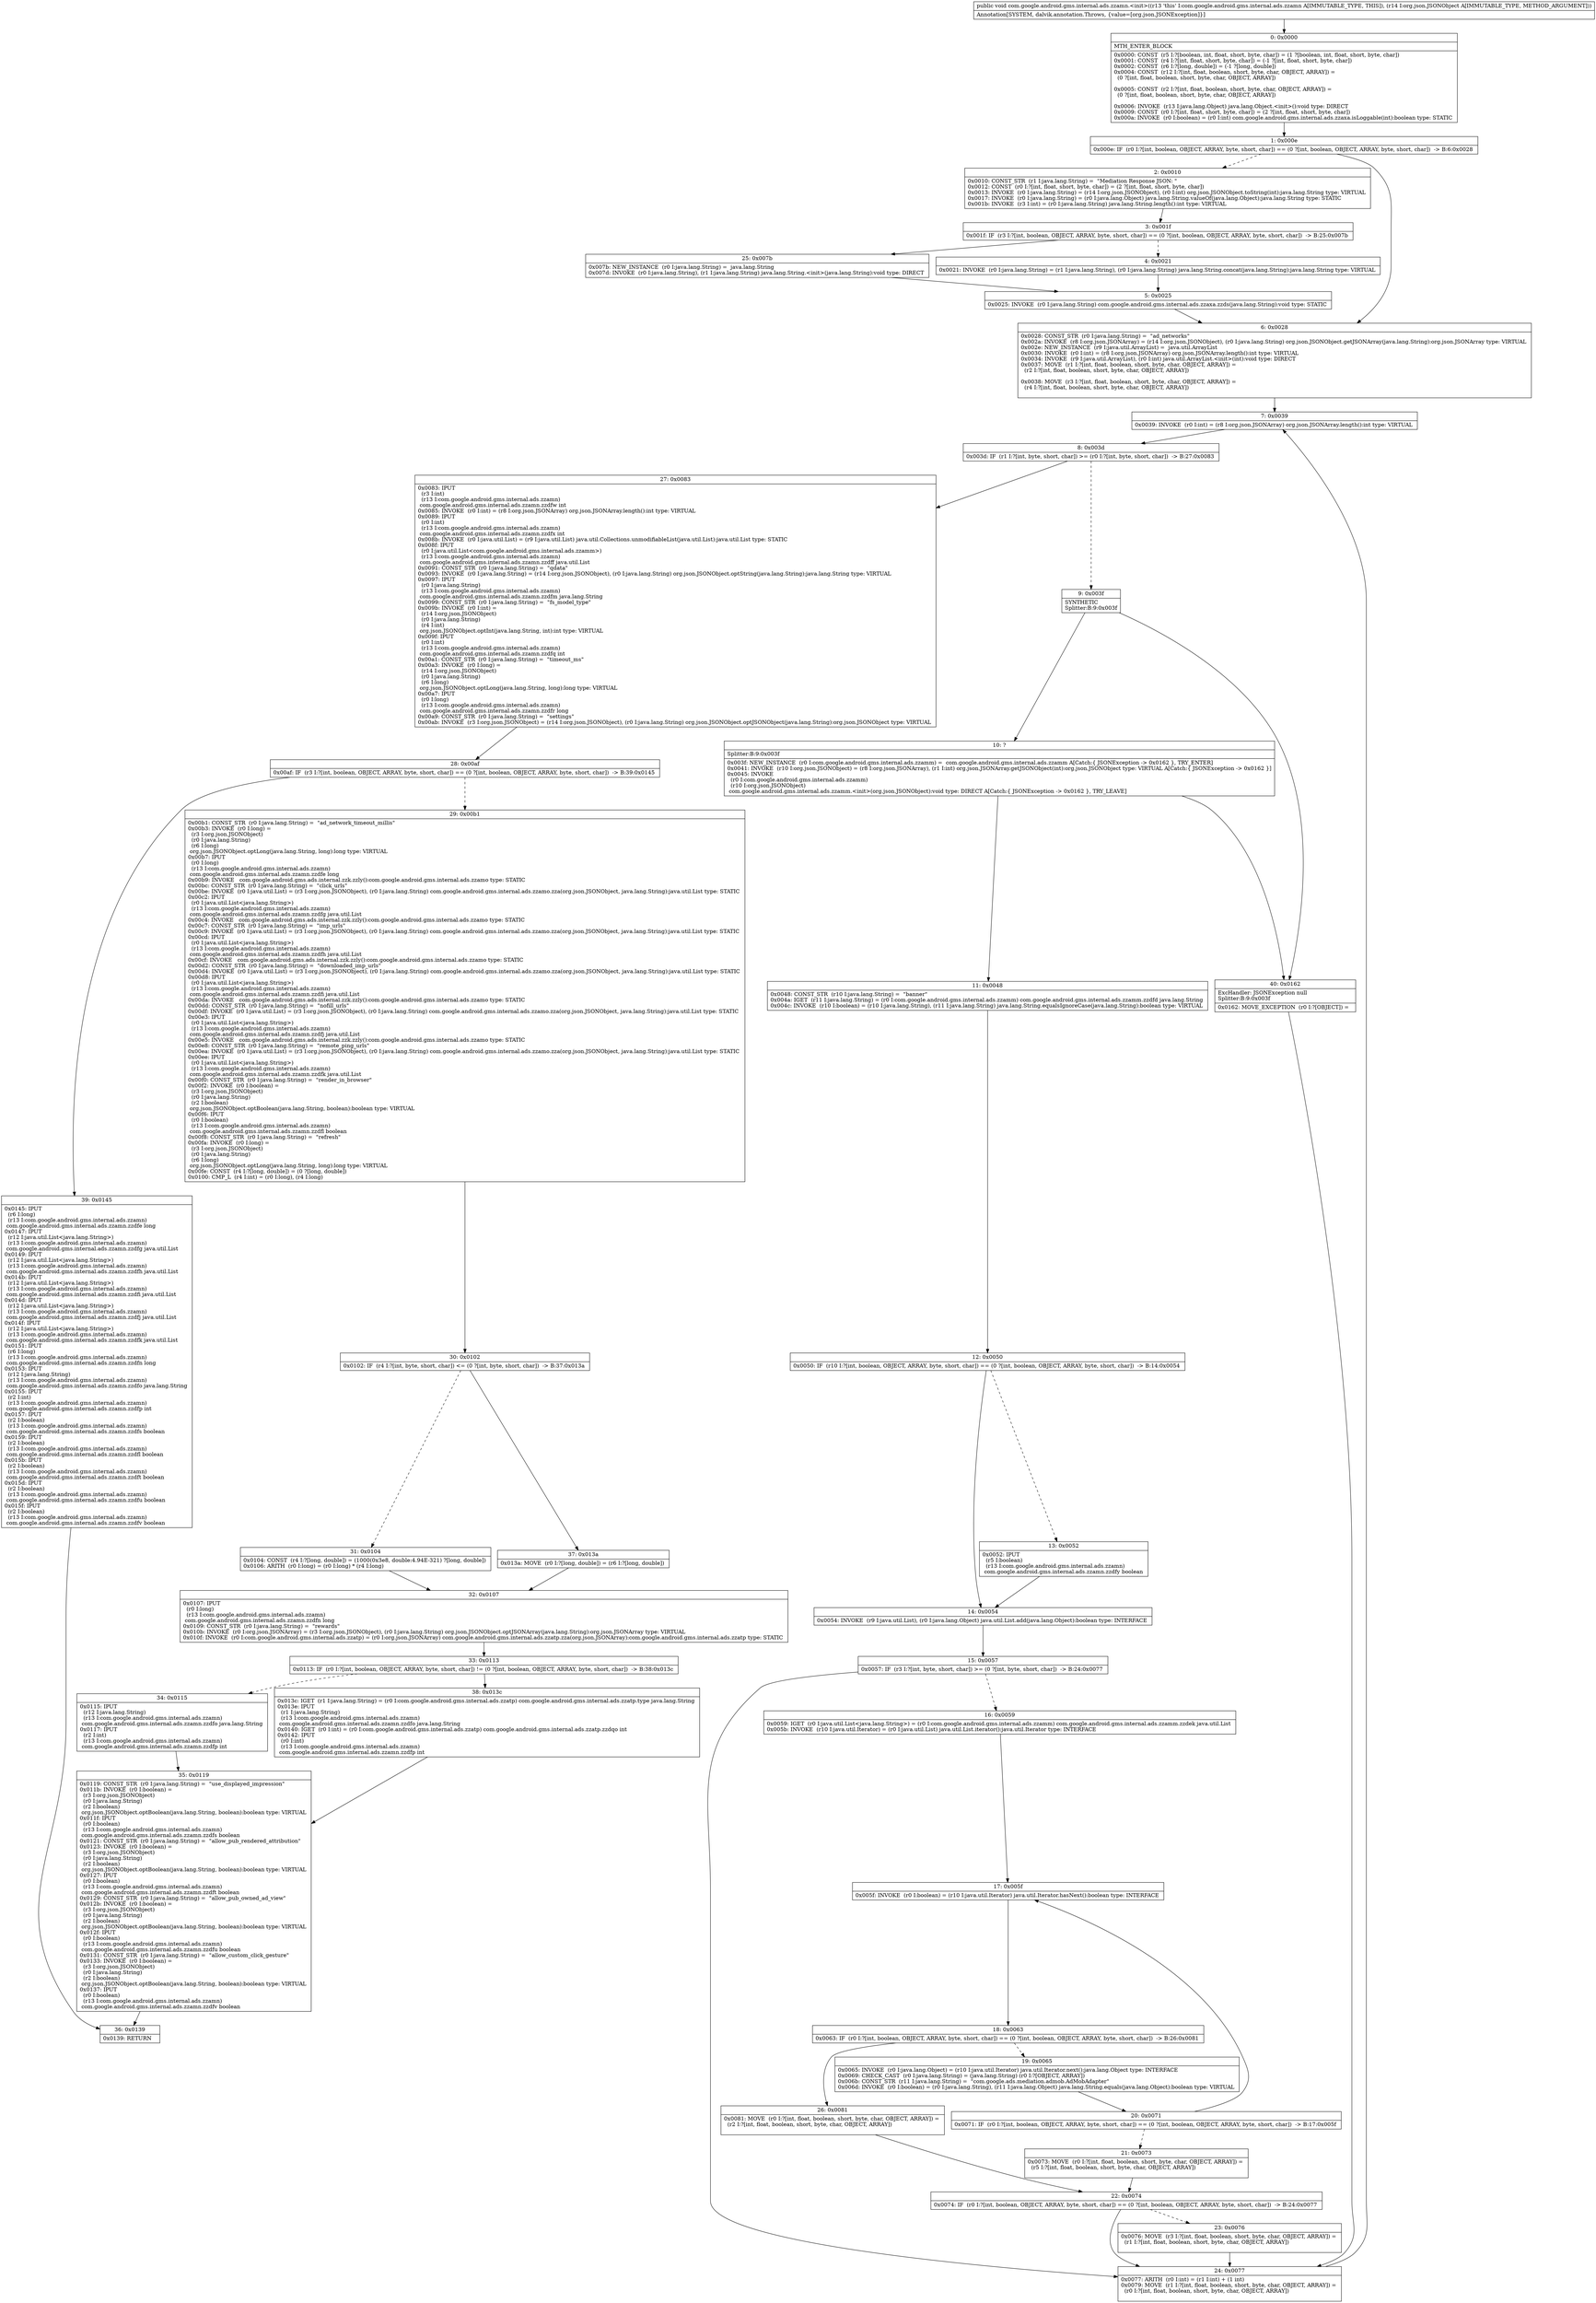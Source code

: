 digraph "CFG forcom.google.android.gms.internal.ads.zzamn.\<init\>(Lorg\/json\/JSONObject;)V" {
Node_0 [shape=record,label="{0\:\ 0x0000|MTH_ENTER_BLOCK\l|0x0000: CONST  (r5 I:?[boolean, int, float, short, byte, char]) = (1 ?[boolean, int, float, short, byte, char]) \l0x0001: CONST  (r4 I:?[int, float, short, byte, char]) = (\-1 ?[int, float, short, byte, char]) \l0x0002: CONST  (r6 I:?[long, double]) = (\-1 ?[long, double]) \l0x0004: CONST  (r12 I:?[int, float, boolean, short, byte, char, OBJECT, ARRAY]) = \l  (0 ?[int, float, boolean, short, byte, char, OBJECT, ARRAY])\l \l0x0005: CONST  (r2 I:?[int, float, boolean, short, byte, char, OBJECT, ARRAY]) = \l  (0 ?[int, float, boolean, short, byte, char, OBJECT, ARRAY])\l \l0x0006: INVOKE  (r13 I:java.lang.Object) java.lang.Object.\<init\>():void type: DIRECT \l0x0009: CONST  (r0 I:?[int, float, short, byte, char]) = (2 ?[int, float, short, byte, char]) \l0x000a: INVOKE  (r0 I:boolean) = (r0 I:int) com.google.android.gms.internal.ads.zzaxa.isLoggable(int):boolean type: STATIC \l}"];
Node_1 [shape=record,label="{1\:\ 0x000e|0x000e: IF  (r0 I:?[int, boolean, OBJECT, ARRAY, byte, short, char]) == (0 ?[int, boolean, OBJECT, ARRAY, byte, short, char])  \-\> B:6:0x0028 \l}"];
Node_2 [shape=record,label="{2\:\ 0x0010|0x0010: CONST_STR  (r1 I:java.lang.String) =  \"Mediation Response JSON: \" \l0x0012: CONST  (r0 I:?[int, float, short, byte, char]) = (2 ?[int, float, short, byte, char]) \l0x0013: INVOKE  (r0 I:java.lang.String) = (r14 I:org.json.JSONObject), (r0 I:int) org.json.JSONObject.toString(int):java.lang.String type: VIRTUAL \l0x0017: INVOKE  (r0 I:java.lang.String) = (r0 I:java.lang.Object) java.lang.String.valueOf(java.lang.Object):java.lang.String type: STATIC \l0x001b: INVOKE  (r3 I:int) = (r0 I:java.lang.String) java.lang.String.length():int type: VIRTUAL \l}"];
Node_3 [shape=record,label="{3\:\ 0x001f|0x001f: IF  (r3 I:?[int, boolean, OBJECT, ARRAY, byte, short, char]) == (0 ?[int, boolean, OBJECT, ARRAY, byte, short, char])  \-\> B:25:0x007b \l}"];
Node_4 [shape=record,label="{4\:\ 0x0021|0x0021: INVOKE  (r0 I:java.lang.String) = (r1 I:java.lang.String), (r0 I:java.lang.String) java.lang.String.concat(java.lang.String):java.lang.String type: VIRTUAL \l}"];
Node_5 [shape=record,label="{5\:\ 0x0025|0x0025: INVOKE  (r0 I:java.lang.String) com.google.android.gms.internal.ads.zzaxa.zzds(java.lang.String):void type: STATIC \l}"];
Node_6 [shape=record,label="{6\:\ 0x0028|0x0028: CONST_STR  (r0 I:java.lang.String) =  \"ad_networks\" \l0x002a: INVOKE  (r8 I:org.json.JSONArray) = (r14 I:org.json.JSONObject), (r0 I:java.lang.String) org.json.JSONObject.getJSONArray(java.lang.String):org.json.JSONArray type: VIRTUAL \l0x002e: NEW_INSTANCE  (r9 I:java.util.ArrayList) =  java.util.ArrayList \l0x0030: INVOKE  (r0 I:int) = (r8 I:org.json.JSONArray) org.json.JSONArray.length():int type: VIRTUAL \l0x0034: INVOKE  (r9 I:java.util.ArrayList), (r0 I:int) java.util.ArrayList.\<init\>(int):void type: DIRECT \l0x0037: MOVE  (r1 I:?[int, float, boolean, short, byte, char, OBJECT, ARRAY]) = \l  (r2 I:?[int, float, boolean, short, byte, char, OBJECT, ARRAY])\l \l0x0038: MOVE  (r3 I:?[int, float, boolean, short, byte, char, OBJECT, ARRAY]) = \l  (r4 I:?[int, float, boolean, short, byte, char, OBJECT, ARRAY])\l \l}"];
Node_7 [shape=record,label="{7\:\ 0x0039|0x0039: INVOKE  (r0 I:int) = (r8 I:org.json.JSONArray) org.json.JSONArray.length():int type: VIRTUAL \l}"];
Node_8 [shape=record,label="{8\:\ 0x003d|0x003d: IF  (r1 I:?[int, byte, short, char]) \>= (r0 I:?[int, byte, short, char])  \-\> B:27:0x0083 \l}"];
Node_9 [shape=record,label="{9\:\ 0x003f|SYNTHETIC\lSplitter:B:9:0x003f\l}"];
Node_10 [shape=record,label="{10\:\ ?|Splitter:B:9:0x003f\l|0x003f: NEW_INSTANCE  (r0 I:com.google.android.gms.internal.ads.zzamm) =  com.google.android.gms.internal.ads.zzamm A[Catch:\{ JSONException \-\> 0x0162 \}, TRY_ENTER]\l0x0041: INVOKE  (r10 I:org.json.JSONObject) = (r8 I:org.json.JSONArray), (r1 I:int) org.json.JSONArray.getJSONObject(int):org.json.JSONObject type: VIRTUAL A[Catch:\{ JSONException \-\> 0x0162 \}]\l0x0045: INVOKE  \l  (r0 I:com.google.android.gms.internal.ads.zzamm)\l  (r10 I:org.json.JSONObject)\l com.google.android.gms.internal.ads.zzamm.\<init\>(org.json.JSONObject):void type: DIRECT A[Catch:\{ JSONException \-\> 0x0162 \}, TRY_LEAVE]\l}"];
Node_11 [shape=record,label="{11\:\ 0x0048|0x0048: CONST_STR  (r10 I:java.lang.String) =  \"banner\" \l0x004a: IGET  (r11 I:java.lang.String) = (r0 I:com.google.android.gms.internal.ads.zzamm) com.google.android.gms.internal.ads.zzamm.zzdfd java.lang.String \l0x004c: INVOKE  (r10 I:boolean) = (r10 I:java.lang.String), (r11 I:java.lang.String) java.lang.String.equalsIgnoreCase(java.lang.String):boolean type: VIRTUAL \l}"];
Node_12 [shape=record,label="{12\:\ 0x0050|0x0050: IF  (r10 I:?[int, boolean, OBJECT, ARRAY, byte, short, char]) == (0 ?[int, boolean, OBJECT, ARRAY, byte, short, char])  \-\> B:14:0x0054 \l}"];
Node_13 [shape=record,label="{13\:\ 0x0052|0x0052: IPUT  \l  (r5 I:boolean)\l  (r13 I:com.google.android.gms.internal.ads.zzamn)\l com.google.android.gms.internal.ads.zzamn.zzdfy boolean \l}"];
Node_14 [shape=record,label="{14\:\ 0x0054|0x0054: INVOKE  (r9 I:java.util.List), (r0 I:java.lang.Object) java.util.List.add(java.lang.Object):boolean type: INTERFACE \l}"];
Node_15 [shape=record,label="{15\:\ 0x0057|0x0057: IF  (r3 I:?[int, byte, short, char]) \>= (0 ?[int, byte, short, char])  \-\> B:24:0x0077 \l}"];
Node_16 [shape=record,label="{16\:\ 0x0059|0x0059: IGET  (r0 I:java.util.List\<java.lang.String\>) = (r0 I:com.google.android.gms.internal.ads.zzamm) com.google.android.gms.internal.ads.zzamm.zzdek java.util.List \l0x005b: INVOKE  (r10 I:java.util.Iterator) = (r0 I:java.util.List) java.util.List.iterator():java.util.Iterator type: INTERFACE \l}"];
Node_17 [shape=record,label="{17\:\ 0x005f|0x005f: INVOKE  (r0 I:boolean) = (r10 I:java.util.Iterator) java.util.Iterator.hasNext():boolean type: INTERFACE \l}"];
Node_18 [shape=record,label="{18\:\ 0x0063|0x0063: IF  (r0 I:?[int, boolean, OBJECT, ARRAY, byte, short, char]) == (0 ?[int, boolean, OBJECT, ARRAY, byte, short, char])  \-\> B:26:0x0081 \l}"];
Node_19 [shape=record,label="{19\:\ 0x0065|0x0065: INVOKE  (r0 I:java.lang.Object) = (r10 I:java.util.Iterator) java.util.Iterator.next():java.lang.Object type: INTERFACE \l0x0069: CHECK_CAST  (r0 I:java.lang.String) = (java.lang.String) (r0 I:?[OBJECT, ARRAY]) \l0x006b: CONST_STR  (r11 I:java.lang.String) =  \"com.google.ads.mediation.admob.AdMobAdapter\" \l0x006d: INVOKE  (r0 I:boolean) = (r0 I:java.lang.String), (r11 I:java.lang.Object) java.lang.String.equals(java.lang.Object):boolean type: VIRTUAL \l}"];
Node_20 [shape=record,label="{20\:\ 0x0071|0x0071: IF  (r0 I:?[int, boolean, OBJECT, ARRAY, byte, short, char]) == (0 ?[int, boolean, OBJECT, ARRAY, byte, short, char])  \-\> B:17:0x005f \l}"];
Node_21 [shape=record,label="{21\:\ 0x0073|0x0073: MOVE  (r0 I:?[int, float, boolean, short, byte, char, OBJECT, ARRAY]) = \l  (r5 I:?[int, float, boolean, short, byte, char, OBJECT, ARRAY])\l \l}"];
Node_22 [shape=record,label="{22\:\ 0x0074|0x0074: IF  (r0 I:?[int, boolean, OBJECT, ARRAY, byte, short, char]) == (0 ?[int, boolean, OBJECT, ARRAY, byte, short, char])  \-\> B:24:0x0077 \l}"];
Node_23 [shape=record,label="{23\:\ 0x0076|0x0076: MOVE  (r3 I:?[int, float, boolean, short, byte, char, OBJECT, ARRAY]) = \l  (r1 I:?[int, float, boolean, short, byte, char, OBJECT, ARRAY])\l \l}"];
Node_24 [shape=record,label="{24\:\ 0x0077|0x0077: ARITH  (r0 I:int) = (r1 I:int) + (1 int) \l0x0079: MOVE  (r1 I:?[int, float, boolean, short, byte, char, OBJECT, ARRAY]) = \l  (r0 I:?[int, float, boolean, short, byte, char, OBJECT, ARRAY])\l \l}"];
Node_25 [shape=record,label="{25\:\ 0x007b|0x007b: NEW_INSTANCE  (r0 I:java.lang.String) =  java.lang.String \l0x007d: INVOKE  (r0 I:java.lang.String), (r1 I:java.lang.String) java.lang.String.\<init\>(java.lang.String):void type: DIRECT \l}"];
Node_26 [shape=record,label="{26\:\ 0x0081|0x0081: MOVE  (r0 I:?[int, float, boolean, short, byte, char, OBJECT, ARRAY]) = \l  (r2 I:?[int, float, boolean, short, byte, char, OBJECT, ARRAY])\l \l}"];
Node_27 [shape=record,label="{27\:\ 0x0083|0x0083: IPUT  \l  (r3 I:int)\l  (r13 I:com.google.android.gms.internal.ads.zzamn)\l com.google.android.gms.internal.ads.zzamn.zzdfw int \l0x0085: INVOKE  (r0 I:int) = (r8 I:org.json.JSONArray) org.json.JSONArray.length():int type: VIRTUAL \l0x0089: IPUT  \l  (r0 I:int)\l  (r13 I:com.google.android.gms.internal.ads.zzamn)\l com.google.android.gms.internal.ads.zzamn.zzdfx int \l0x008b: INVOKE  (r0 I:java.util.List) = (r9 I:java.util.List) java.util.Collections.unmodifiableList(java.util.List):java.util.List type: STATIC \l0x008f: IPUT  \l  (r0 I:java.util.List\<com.google.android.gms.internal.ads.zzamm\>)\l  (r13 I:com.google.android.gms.internal.ads.zzamn)\l com.google.android.gms.internal.ads.zzamn.zzdff java.util.List \l0x0091: CONST_STR  (r0 I:java.lang.String) =  \"qdata\" \l0x0093: INVOKE  (r0 I:java.lang.String) = (r14 I:org.json.JSONObject), (r0 I:java.lang.String) org.json.JSONObject.optString(java.lang.String):java.lang.String type: VIRTUAL \l0x0097: IPUT  \l  (r0 I:java.lang.String)\l  (r13 I:com.google.android.gms.internal.ads.zzamn)\l com.google.android.gms.internal.ads.zzamn.zzdfm java.lang.String \l0x0099: CONST_STR  (r0 I:java.lang.String) =  \"fs_model_type\" \l0x009b: INVOKE  (r0 I:int) = \l  (r14 I:org.json.JSONObject)\l  (r0 I:java.lang.String)\l  (r4 I:int)\l org.json.JSONObject.optInt(java.lang.String, int):int type: VIRTUAL \l0x009f: IPUT  \l  (r0 I:int)\l  (r13 I:com.google.android.gms.internal.ads.zzamn)\l com.google.android.gms.internal.ads.zzamn.zzdfq int \l0x00a1: CONST_STR  (r0 I:java.lang.String) =  \"timeout_ms\" \l0x00a3: INVOKE  (r0 I:long) = \l  (r14 I:org.json.JSONObject)\l  (r0 I:java.lang.String)\l  (r6 I:long)\l org.json.JSONObject.optLong(java.lang.String, long):long type: VIRTUAL \l0x00a7: IPUT  \l  (r0 I:long)\l  (r13 I:com.google.android.gms.internal.ads.zzamn)\l com.google.android.gms.internal.ads.zzamn.zzdfr long \l0x00a9: CONST_STR  (r0 I:java.lang.String) =  \"settings\" \l0x00ab: INVOKE  (r3 I:org.json.JSONObject) = (r14 I:org.json.JSONObject), (r0 I:java.lang.String) org.json.JSONObject.optJSONObject(java.lang.String):org.json.JSONObject type: VIRTUAL \l}"];
Node_28 [shape=record,label="{28\:\ 0x00af|0x00af: IF  (r3 I:?[int, boolean, OBJECT, ARRAY, byte, short, char]) == (0 ?[int, boolean, OBJECT, ARRAY, byte, short, char])  \-\> B:39:0x0145 \l}"];
Node_29 [shape=record,label="{29\:\ 0x00b1|0x00b1: CONST_STR  (r0 I:java.lang.String) =  \"ad_network_timeout_millis\" \l0x00b3: INVOKE  (r0 I:long) = \l  (r3 I:org.json.JSONObject)\l  (r0 I:java.lang.String)\l  (r6 I:long)\l org.json.JSONObject.optLong(java.lang.String, long):long type: VIRTUAL \l0x00b7: IPUT  \l  (r0 I:long)\l  (r13 I:com.google.android.gms.internal.ads.zzamn)\l com.google.android.gms.internal.ads.zzamn.zzdfe long \l0x00b9: INVOKE   com.google.android.gms.ads.internal.zzk.zzly():com.google.android.gms.internal.ads.zzamo type: STATIC \l0x00bc: CONST_STR  (r0 I:java.lang.String) =  \"click_urls\" \l0x00be: INVOKE  (r0 I:java.util.List) = (r3 I:org.json.JSONObject), (r0 I:java.lang.String) com.google.android.gms.internal.ads.zzamo.zza(org.json.JSONObject, java.lang.String):java.util.List type: STATIC \l0x00c2: IPUT  \l  (r0 I:java.util.List\<java.lang.String\>)\l  (r13 I:com.google.android.gms.internal.ads.zzamn)\l com.google.android.gms.internal.ads.zzamn.zzdfg java.util.List \l0x00c4: INVOKE   com.google.android.gms.ads.internal.zzk.zzly():com.google.android.gms.internal.ads.zzamo type: STATIC \l0x00c7: CONST_STR  (r0 I:java.lang.String) =  \"imp_urls\" \l0x00c9: INVOKE  (r0 I:java.util.List) = (r3 I:org.json.JSONObject), (r0 I:java.lang.String) com.google.android.gms.internal.ads.zzamo.zza(org.json.JSONObject, java.lang.String):java.util.List type: STATIC \l0x00cd: IPUT  \l  (r0 I:java.util.List\<java.lang.String\>)\l  (r13 I:com.google.android.gms.internal.ads.zzamn)\l com.google.android.gms.internal.ads.zzamn.zzdfh java.util.List \l0x00cf: INVOKE   com.google.android.gms.ads.internal.zzk.zzly():com.google.android.gms.internal.ads.zzamo type: STATIC \l0x00d2: CONST_STR  (r0 I:java.lang.String) =  \"downloaded_imp_urls\" \l0x00d4: INVOKE  (r0 I:java.util.List) = (r3 I:org.json.JSONObject), (r0 I:java.lang.String) com.google.android.gms.internal.ads.zzamo.zza(org.json.JSONObject, java.lang.String):java.util.List type: STATIC \l0x00d8: IPUT  \l  (r0 I:java.util.List\<java.lang.String\>)\l  (r13 I:com.google.android.gms.internal.ads.zzamn)\l com.google.android.gms.internal.ads.zzamn.zzdfi java.util.List \l0x00da: INVOKE   com.google.android.gms.ads.internal.zzk.zzly():com.google.android.gms.internal.ads.zzamo type: STATIC \l0x00dd: CONST_STR  (r0 I:java.lang.String) =  \"nofill_urls\" \l0x00df: INVOKE  (r0 I:java.util.List) = (r3 I:org.json.JSONObject), (r0 I:java.lang.String) com.google.android.gms.internal.ads.zzamo.zza(org.json.JSONObject, java.lang.String):java.util.List type: STATIC \l0x00e3: IPUT  \l  (r0 I:java.util.List\<java.lang.String\>)\l  (r13 I:com.google.android.gms.internal.ads.zzamn)\l com.google.android.gms.internal.ads.zzamn.zzdfj java.util.List \l0x00e5: INVOKE   com.google.android.gms.ads.internal.zzk.zzly():com.google.android.gms.internal.ads.zzamo type: STATIC \l0x00e8: CONST_STR  (r0 I:java.lang.String) =  \"remote_ping_urls\" \l0x00ea: INVOKE  (r0 I:java.util.List) = (r3 I:org.json.JSONObject), (r0 I:java.lang.String) com.google.android.gms.internal.ads.zzamo.zza(org.json.JSONObject, java.lang.String):java.util.List type: STATIC \l0x00ee: IPUT  \l  (r0 I:java.util.List\<java.lang.String\>)\l  (r13 I:com.google.android.gms.internal.ads.zzamn)\l com.google.android.gms.internal.ads.zzamn.zzdfk java.util.List \l0x00f0: CONST_STR  (r0 I:java.lang.String) =  \"render_in_browser\" \l0x00f2: INVOKE  (r0 I:boolean) = \l  (r3 I:org.json.JSONObject)\l  (r0 I:java.lang.String)\l  (r2 I:boolean)\l org.json.JSONObject.optBoolean(java.lang.String, boolean):boolean type: VIRTUAL \l0x00f6: IPUT  \l  (r0 I:boolean)\l  (r13 I:com.google.android.gms.internal.ads.zzamn)\l com.google.android.gms.internal.ads.zzamn.zzdfl boolean \l0x00f8: CONST_STR  (r0 I:java.lang.String) =  \"refresh\" \l0x00fa: INVOKE  (r0 I:long) = \l  (r3 I:org.json.JSONObject)\l  (r0 I:java.lang.String)\l  (r6 I:long)\l org.json.JSONObject.optLong(java.lang.String, long):long type: VIRTUAL \l0x00fe: CONST  (r4 I:?[long, double]) = (0 ?[long, double]) \l0x0100: CMP_L  (r4 I:int) = (r0 I:long), (r4 I:long) \l}"];
Node_30 [shape=record,label="{30\:\ 0x0102|0x0102: IF  (r4 I:?[int, byte, short, char]) \<= (0 ?[int, byte, short, char])  \-\> B:37:0x013a \l}"];
Node_31 [shape=record,label="{31\:\ 0x0104|0x0104: CONST  (r4 I:?[long, double]) = (1000(0x3e8, double:4.94E\-321) ?[long, double]) \l0x0106: ARITH  (r0 I:long) = (r0 I:long) * (r4 I:long) \l}"];
Node_32 [shape=record,label="{32\:\ 0x0107|0x0107: IPUT  \l  (r0 I:long)\l  (r13 I:com.google.android.gms.internal.ads.zzamn)\l com.google.android.gms.internal.ads.zzamn.zzdfn long \l0x0109: CONST_STR  (r0 I:java.lang.String) =  \"rewards\" \l0x010b: INVOKE  (r0 I:org.json.JSONArray) = (r3 I:org.json.JSONObject), (r0 I:java.lang.String) org.json.JSONObject.optJSONArray(java.lang.String):org.json.JSONArray type: VIRTUAL \l0x010f: INVOKE  (r0 I:com.google.android.gms.internal.ads.zzatp) = (r0 I:org.json.JSONArray) com.google.android.gms.internal.ads.zzatp.zza(org.json.JSONArray):com.google.android.gms.internal.ads.zzatp type: STATIC \l}"];
Node_33 [shape=record,label="{33\:\ 0x0113|0x0113: IF  (r0 I:?[int, boolean, OBJECT, ARRAY, byte, short, char]) != (0 ?[int, boolean, OBJECT, ARRAY, byte, short, char])  \-\> B:38:0x013c \l}"];
Node_34 [shape=record,label="{34\:\ 0x0115|0x0115: IPUT  \l  (r12 I:java.lang.String)\l  (r13 I:com.google.android.gms.internal.ads.zzamn)\l com.google.android.gms.internal.ads.zzamn.zzdfo java.lang.String \l0x0117: IPUT  \l  (r2 I:int)\l  (r13 I:com.google.android.gms.internal.ads.zzamn)\l com.google.android.gms.internal.ads.zzamn.zzdfp int \l}"];
Node_35 [shape=record,label="{35\:\ 0x0119|0x0119: CONST_STR  (r0 I:java.lang.String) =  \"use_displayed_impression\" \l0x011b: INVOKE  (r0 I:boolean) = \l  (r3 I:org.json.JSONObject)\l  (r0 I:java.lang.String)\l  (r2 I:boolean)\l org.json.JSONObject.optBoolean(java.lang.String, boolean):boolean type: VIRTUAL \l0x011f: IPUT  \l  (r0 I:boolean)\l  (r13 I:com.google.android.gms.internal.ads.zzamn)\l com.google.android.gms.internal.ads.zzamn.zzdfs boolean \l0x0121: CONST_STR  (r0 I:java.lang.String) =  \"allow_pub_rendered_attribution\" \l0x0123: INVOKE  (r0 I:boolean) = \l  (r3 I:org.json.JSONObject)\l  (r0 I:java.lang.String)\l  (r2 I:boolean)\l org.json.JSONObject.optBoolean(java.lang.String, boolean):boolean type: VIRTUAL \l0x0127: IPUT  \l  (r0 I:boolean)\l  (r13 I:com.google.android.gms.internal.ads.zzamn)\l com.google.android.gms.internal.ads.zzamn.zzdft boolean \l0x0129: CONST_STR  (r0 I:java.lang.String) =  \"allow_pub_owned_ad_view\" \l0x012b: INVOKE  (r0 I:boolean) = \l  (r3 I:org.json.JSONObject)\l  (r0 I:java.lang.String)\l  (r2 I:boolean)\l org.json.JSONObject.optBoolean(java.lang.String, boolean):boolean type: VIRTUAL \l0x012f: IPUT  \l  (r0 I:boolean)\l  (r13 I:com.google.android.gms.internal.ads.zzamn)\l com.google.android.gms.internal.ads.zzamn.zzdfu boolean \l0x0131: CONST_STR  (r0 I:java.lang.String) =  \"allow_custom_click_gesture\" \l0x0133: INVOKE  (r0 I:boolean) = \l  (r3 I:org.json.JSONObject)\l  (r0 I:java.lang.String)\l  (r2 I:boolean)\l org.json.JSONObject.optBoolean(java.lang.String, boolean):boolean type: VIRTUAL \l0x0137: IPUT  \l  (r0 I:boolean)\l  (r13 I:com.google.android.gms.internal.ads.zzamn)\l com.google.android.gms.internal.ads.zzamn.zzdfv boolean \l}"];
Node_36 [shape=record,label="{36\:\ 0x0139|0x0139: RETURN   \l}"];
Node_37 [shape=record,label="{37\:\ 0x013a|0x013a: MOVE  (r0 I:?[long, double]) = (r6 I:?[long, double]) \l}"];
Node_38 [shape=record,label="{38\:\ 0x013c|0x013c: IGET  (r1 I:java.lang.String) = (r0 I:com.google.android.gms.internal.ads.zzatp) com.google.android.gms.internal.ads.zzatp.type java.lang.String \l0x013e: IPUT  \l  (r1 I:java.lang.String)\l  (r13 I:com.google.android.gms.internal.ads.zzamn)\l com.google.android.gms.internal.ads.zzamn.zzdfo java.lang.String \l0x0140: IGET  (r0 I:int) = (r0 I:com.google.android.gms.internal.ads.zzatp) com.google.android.gms.internal.ads.zzatp.zzdqo int \l0x0142: IPUT  \l  (r0 I:int)\l  (r13 I:com.google.android.gms.internal.ads.zzamn)\l com.google.android.gms.internal.ads.zzamn.zzdfp int \l}"];
Node_39 [shape=record,label="{39\:\ 0x0145|0x0145: IPUT  \l  (r6 I:long)\l  (r13 I:com.google.android.gms.internal.ads.zzamn)\l com.google.android.gms.internal.ads.zzamn.zzdfe long \l0x0147: IPUT  \l  (r12 I:java.util.List\<java.lang.String\>)\l  (r13 I:com.google.android.gms.internal.ads.zzamn)\l com.google.android.gms.internal.ads.zzamn.zzdfg java.util.List \l0x0149: IPUT  \l  (r12 I:java.util.List\<java.lang.String\>)\l  (r13 I:com.google.android.gms.internal.ads.zzamn)\l com.google.android.gms.internal.ads.zzamn.zzdfh java.util.List \l0x014b: IPUT  \l  (r12 I:java.util.List\<java.lang.String\>)\l  (r13 I:com.google.android.gms.internal.ads.zzamn)\l com.google.android.gms.internal.ads.zzamn.zzdfi java.util.List \l0x014d: IPUT  \l  (r12 I:java.util.List\<java.lang.String\>)\l  (r13 I:com.google.android.gms.internal.ads.zzamn)\l com.google.android.gms.internal.ads.zzamn.zzdfj java.util.List \l0x014f: IPUT  \l  (r12 I:java.util.List\<java.lang.String\>)\l  (r13 I:com.google.android.gms.internal.ads.zzamn)\l com.google.android.gms.internal.ads.zzamn.zzdfk java.util.List \l0x0151: IPUT  \l  (r6 I:long)\l  (r13 I:com.google.android.gms.internal.ads.zzamn)\l com.google.android.gms.internal.ads.zzamn.zzdfn long \l0x0153: IPUT  \l  (r12 I:java.lang.String)\l  (r13 I:com.google.android.gms.internal.ads.zzamn)\l com.google.android.gms.internal.ads.zzamn.zzdfo java.lang.String \l0x0155: IPUT  \l  (r2 I:int)\l  (r13 I:com.google.android.gms.internal.ads.zzamn)\l com.google.android.gms.internal.ads.zzamn.zzdfp int \l0x0157: IPUT  \l  (r2 I:boolean)\l  (r13 I:com.google.android.gms.internal.ads.zzamn)\l com.google.android.gms.internal.ads.zzamn.zzdfs boolean \l0x0159: IPUT  \l  (r2 I:boolean)\l  (r13 I:com.google.android.gms.internal.ads.zzamn)\l com.google.android.gms.internal.ads.zzamn.zzdfl boolean \l0x015b: IPUT  \l  (r2 I:boolean)\l  (r13 I:com.google.android.gms.internal.ads.zzamn)\l com.google.android.gms.internal.ads.zzamn.zzdft boolean \l0x015d: IPUT  \l  (r2 I:boolean)\l  (r13 I:com.google.android.gms.internal.ads.zzamn)\l com.google.android.gms.internal.ads.zzamn.zzdfu boolean \l0x015f: IPUT  \l  (r2 I:boolean)\l  (r13 I:com.google.android.gms.internal.ads.zzamn)\l com.google.android.gms.internal.ads.zzamn.zzdfv boolean \l}"];
Node_40 [shape=record,label="{40\:\ 0x0162|ExcHandler: JSONException null\lSplitter:B:9:0x003f\l|0x0162: MOVE_EXCEPTION  (r0 I:?[OBJECT]) =  \l}"];
MethodNode[shape=record,label="{public void com.google.android.gms.internal.ads.zzamn.\<init\>((r13 'this' I:com.google.android.gms.internal.ads.zzamn A[IMMUTABLE_TYPE, THIS]), (r14 I:org.json.JSONObject A[IMMUTABLE_TYPE, METHOD_ARGUMENT]))  | Annotation[SYSTEM, dalvik.annotation.Throws, \{value=[org.json.JSONException]\}]\l}"];
MethodNode -> Node_0;
Node_0 -> Node_1;
Node_1 -> Node_2[style=dashed];
Node_1 -> Node_6;
Node_2 -> Node_3;
Node_3 -> Node_4[style=dashed];
Node_3 -> Node_25;
Node_4 -> Node_5;
Node_5 -> Node_6;
Node_6 -> Node_7;
Node_7 -> Node_8;
Node_8 -> Node_9[style=dashed];
Node_8 -> Node_27;
Node_9 -> Node_10;
Node_9 -> Node_40;
Node_10 -> Node_11;
Node_10 -> Node_40;
Node_11 -> Node_12;
Node_12 -> Node_13[style=dashed];
Node_12 -> Node_14;
Node_13 -> Node_14;
Node_14 -> Node_15;
Node_15 -> Node_16[style=dashed];
Node_15 -> Node_24;
Node_16 -> Node_17;
Node_17 -> Node_18;
Node_18 -> Node_19[style=dashed];
Node_18 -> Node_26;
Node_19 -> Node_20;
Node_20 -> Node_17;
Node_20 -> Node_21[style=dashed];
Node_21 -> Node_22;
Node_22 -> Node_23[style=dashed];
Node_22 -> Node_24;
Node_23 -> Node_24;
Node_24 -> Node_7;
Node_25 -> Node_5;
Node_26 -> Node_22;
Node_27 -> Node_28;
Node_28 -> Node_29[style=dashed];
Node_28 -> Node_39;
Node_29 -> Node_30;
Node_30 -> Node_31[style=dashed];
Node_30 -> Node_37;
Node_31 -> Node_32;
Node_32 -> Node_33;
Node_33 -> Node_34[style=dashed];
Node_33 -> Node_38;
Node_34 -> Node_35;
Node_35 -> Node_36;
Node_37 -> Node_32;
Node_38 -> Node_35;
Node_39 -> Node_36;
Node_40 -> Node_24;
}

